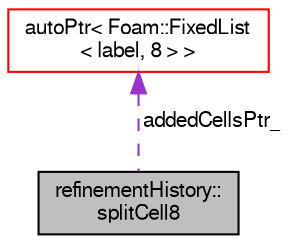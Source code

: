 digraph "refinementHistory::splitCell8"
{
  bgcolor="transparent";
  edge [fontname="FreeSans",fontsize="10",labelfontname="FreeSans",labelfontsize="10"];
  node [fontname="FreeSans",fontsize="10",shape=record];
  Node1 [label="refinementHistory::\lsplitCell8",height=0.2,width=0.4,color="black", fillcolor="grey75", style="filled" fontcolor="black"];
  Node2 -> Node1 [dir="back",color="darkorchid3",fontsize="10",style="dashed",label=" addedCellsPtr_" ,fontname="FreeSans"];
  Node2 [label="autoPtr\< Foam::FixedList\l\< label, 8 \> \>",height=0.2,width=0.4,color="red",URL="$a00077.html"];
}
